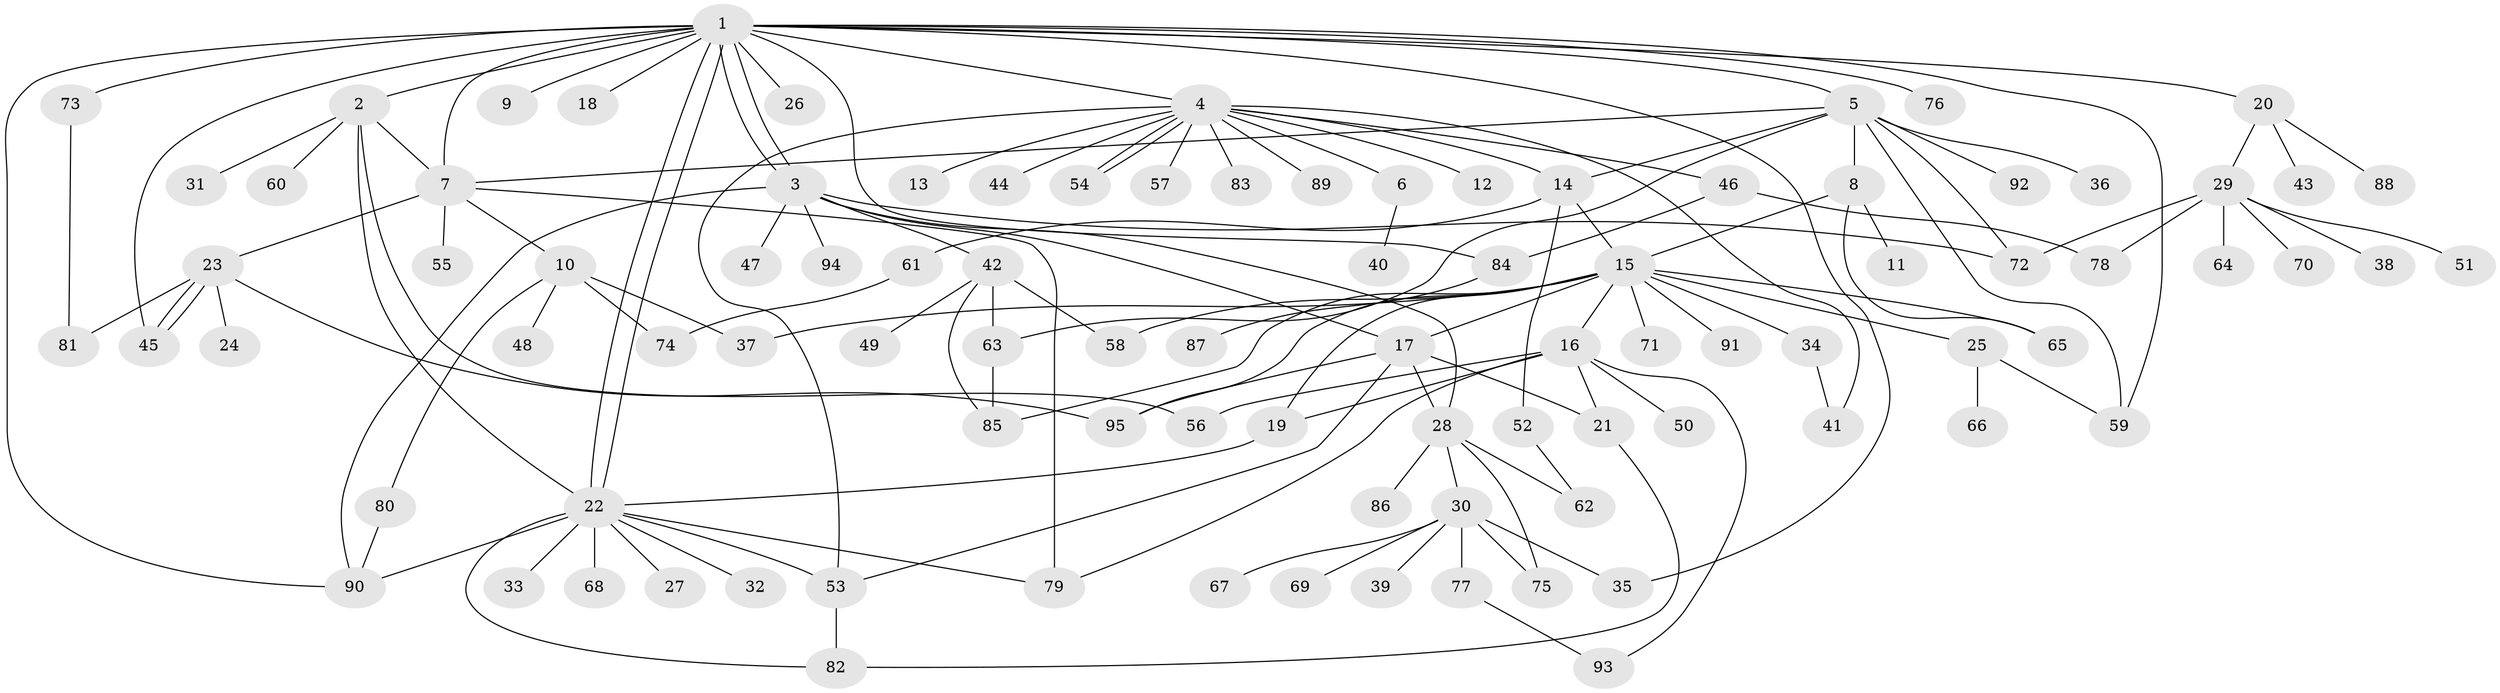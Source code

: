 // coarse degree distribution, {20: 0.013888888888888888, 5: 0.06944444444444445, 10: 0.013888888888888888, 13: 0.013888888888888888, 9: 0.013888888888888888, 1: 0.4861111111111111, 3: 0.1388888888888889, 14: 0.013888888888888888, 7: 0.013888888888888888, 6: 0.041666666666666664, 11: 0.013888888888888888, 2: 0.1527777777777778, 4: 0.013888888888888888}
// Generated by graph-tools (version 1.1) at 2025/41/03/06/25 10:41:45]
// undirected, 95 vertices, 140 edges
graph export_dot {
graph [start="1"]
  node [color=gray90,style=filled];
  1;
  2;
  3;
  4;
  5;
  6;
  7;
  8;
  9;
  10;
  11;
  12;
  13;
  14;
  15;
  16;
  17;
  18;
  19;
  20;
  21;
  22;
  23;
  24;
  25;
  26;
  27;
  28;
  29;
  30;
  31;
  32;
  33;
  34;
  35;
  36;
  37;
  38;
  39;
  40;
  41;
  42;
  43;
  44;
  45;
  46;
  47;
  48;
  49;
  50;
  51;
  52;
  53;
  54;
  55;
  56;
  57;
  58;
  59;
  60;
  61;
  62;
  63;
  64;
  65;
  66;
  67;
  68;
  69;
  70;
  71;
  72;
  73;
  74;
  75;
  76;
  77;
  78;
  79;
  80;
  81;
  82;
  83;
  84;
  85;
  86;
  87;
  88;
  89;
  90;
  91;
  92;
  93;
  94;
  95;
  1 -- 2;
  1 -- 3;
  1 -- 3;
  1 -- 4;
  1 -- 5;
  1 -- 7;
  1 -- 9;
  1 -- 18;
  1 -- 20;
  1 -- 22;
  1 -- 22;
  1 -- 26;
  1 -- 35;
  1 -- 45;
  1 -- 59;
  1 -- 73;
  1 -- 76;
  1 -- 84;
  1 -- 90;
  2 -- 7;
  2 -- 22;
  2 -- 31;
  2 -- 56;
  2 -- 60;
  3 -- 17;
  3 -- 28;
  3 -- 42;
  3 -- 47;
  3 -- 72;
  3 -- 90;
  3 -- 94;
  4 -- 6;
  4 -- 12;
  4 -- 13;
  4 -- 14;
  4 -- 41;
  4 -- 44;
  4 -- 46;
  4 -- 53;
  4 -- 54;
  4 -- 54;
  4 -- 57;
  4 -- 83;
  4 -- 89;
  5 -- 7;
  5 -- 8;
  5 -- 14;
  5 -- 36;
  5 -- 59;
  5 -- 63;
  5 -- 72;
  5 -- 92;
  6 -- 40;
  7 -- 10;
  7 -- 23;
  7 -- 55;
  7 -- 79;
  8 -- 11;
  8 -- 15;
  8 -- 65;
  10 -- 37;
  10 -- 48;
  10 -- 74;
  10 -- 80;
  14 -- 15;
  14 -- 52;
  14 -- 61;
  15 -- 16;
  15 -- 17;
  15 -- 19;
  15 -- 25;
  15 -- 34;
  15 -- 37;
  15 -- 58;
  15 -- 65;
  15 -- 71;
  15 -- 85;
  15 -- 91;
  15 -- 95;
  16 -- 19;
  16 -- 21;
  16 -- 50;
  16 -- 56;
  16 -- 79;
  16 -- 93;
  17 -- 21;
  17 -- 28;
  17 -- 53;
  17 -- 95;
  19 -- 22;
  20 -- 29;
  20 -- 43;
  20 -- 88;
  21 -- 82;
  22 -- 27;
  22 -- 32;
  22 -- 33;
  22 -- 53;
  22 -- 68;
  22 -- 79;
  22 -- 82;
  22 -- 90;
  23 -- 24;
  23 -- 45;
  23 -- 45;
  23 -- 81;
  23 -- 95;
  25 -- 59;
  25 -- 66;
  28 -- 30;
  28 -- 62;
  28 -- 75;
  28 -- 86;
  29 -- 38;
  29 -- 51;
  29 -- 64;
  29 -- 70;
  29 -- 72;
  29 -- 78;
  30 -- 35;
  30 -- 39;
  30 -- 67;
  30 -- 69;
  30 -- 75;
  30 -- 77;
  34 -- 41;
  42 -- 49;
  42 -- 58;
  42 -- 63;
  42 -- 85;
  46 -- 78;
  46 -- 84;
  52 -- 62;
  53 -- 82;
  61 -- 74;
  63 -- 85;
  73 -- 81;
  77 -- 93;
  80 -- 90;
  84 -- 87;
}
